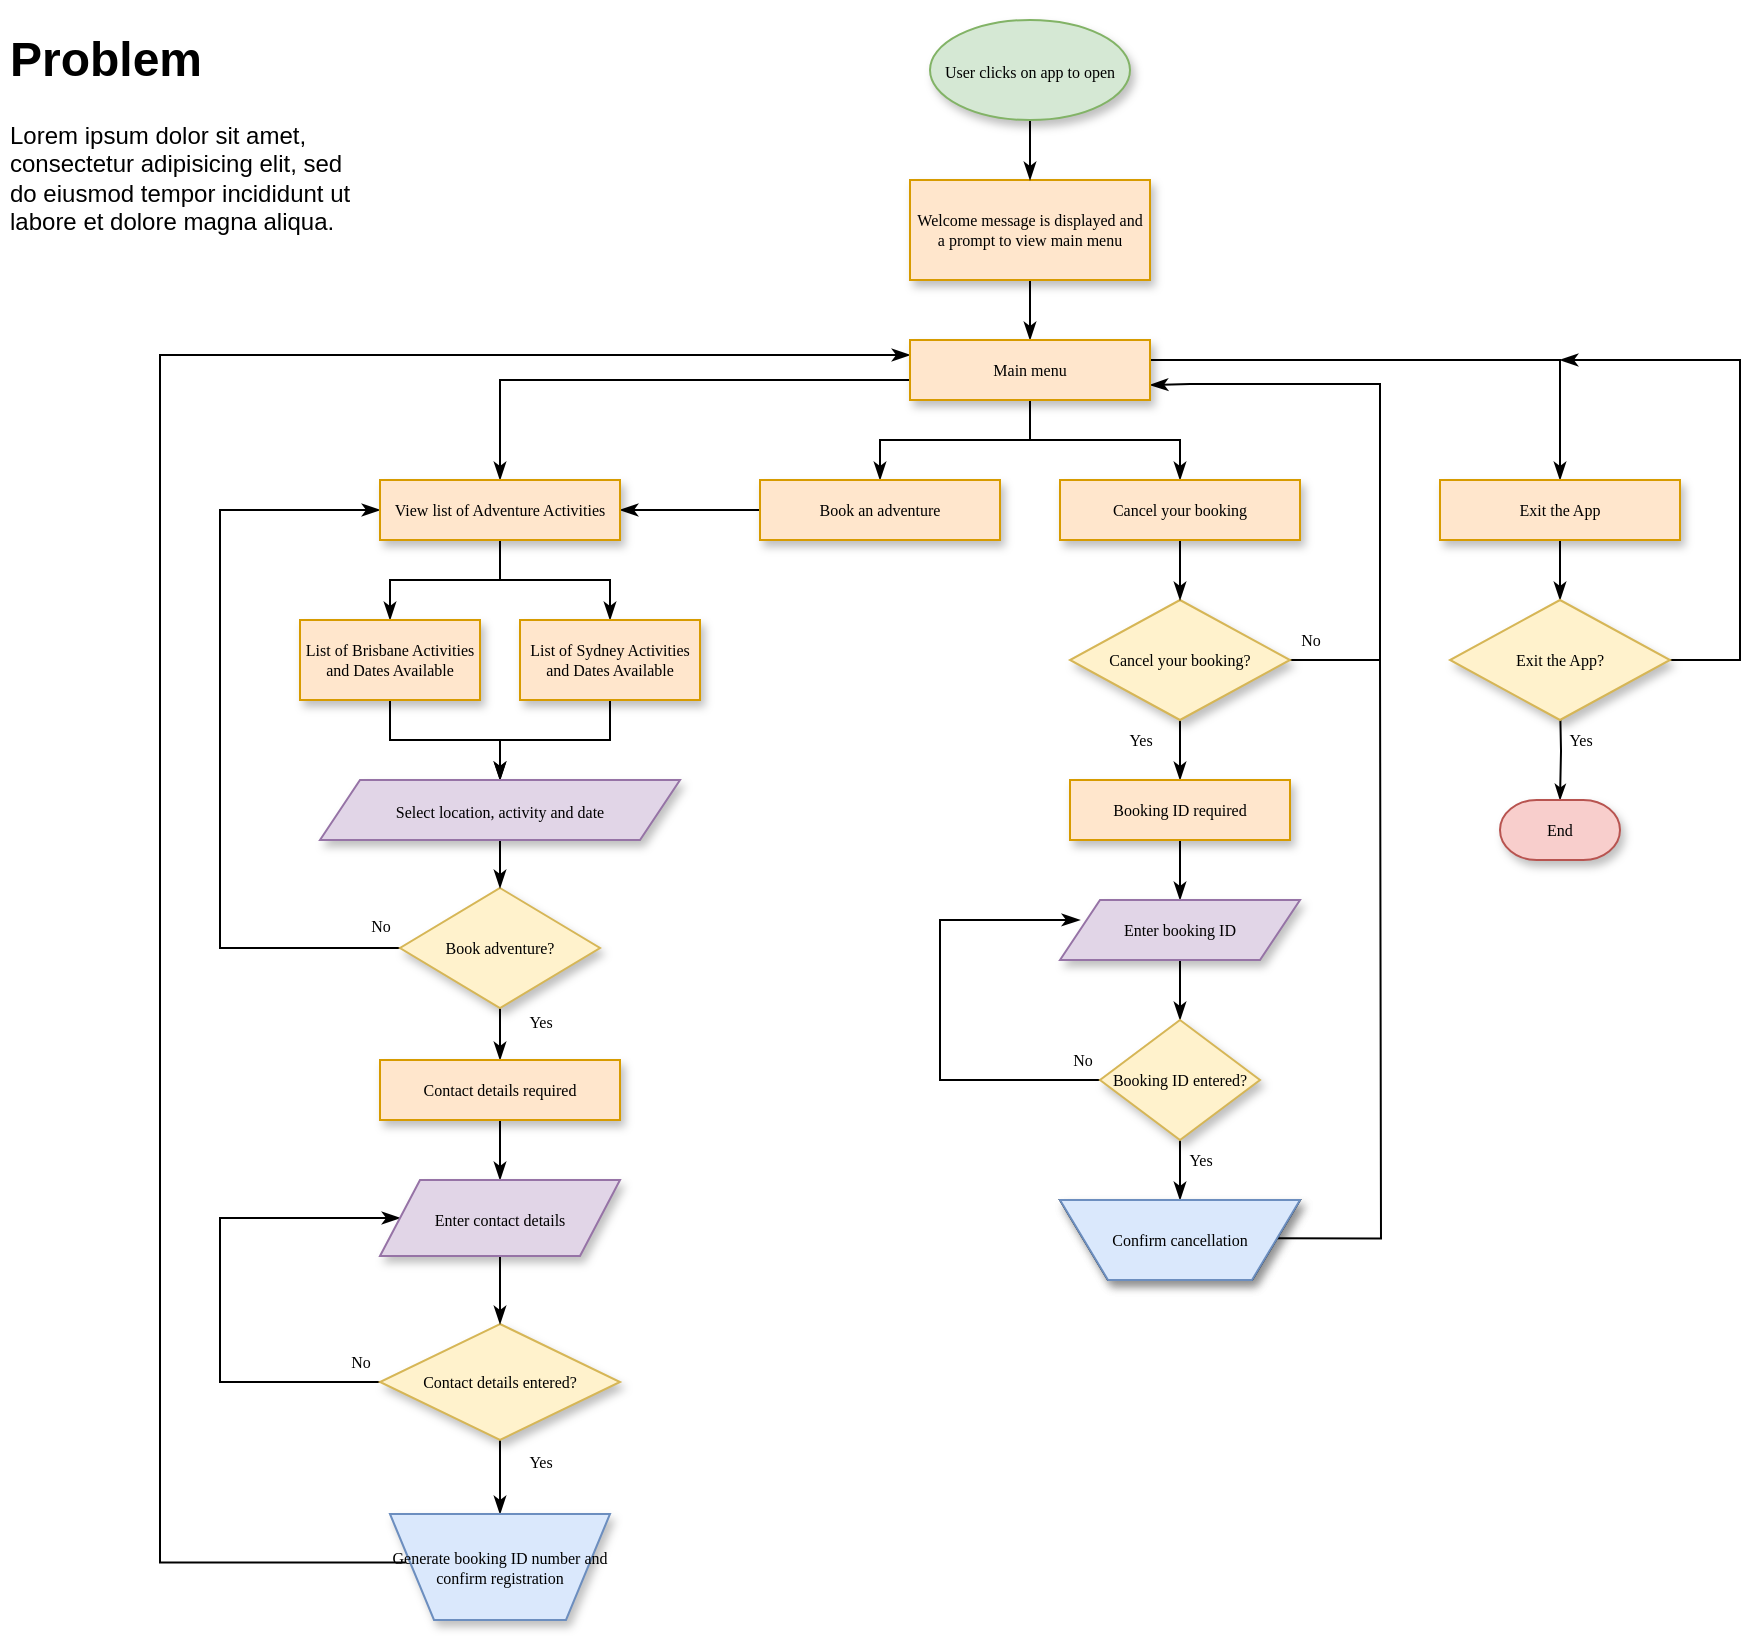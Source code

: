 <mxfile version="14.0.1" type="device"><diagram name="Page-1" id="edf60f1a-56cd-e834-aa8a-f176f3a09ee4"><mxGraphModel dx="971" dy="516" grid="1" gridSize="10" guides="1" tooltips="1" connect="1" arrows="1" fold="1" page="1" pageScale="1" pageWidth="1169" pageHeight="827" background="#ffffff" math="0" shadow="0"><root><mxCell id="0"/><mxCell id="1" parent="0"/><mxCell id="C-mJnQ66ck8H5x7Psd6o-4" value="" style="edgeStyle=orthogonalEdgeStyle;rounded=0;orthogonalLoop=1;jettySize=auto;html=1;endArrow=classicThin;endFill=1;" edge="1" parent="1" source="60e70716793133e9-4" target="C-mJnQ66ck8H5x7Psd6o-3"><mxGeometry relative="1" as="geometry"/></mxCell><mxCell id="60e70716793133e9-4" value="Welcome message is displayed and a prompt to view main menu" style="rounded=0;whiteSpace=wrap;html=1;shadow=1;labelBackgroundColor=none;strokeWidth=1;fontFamily=Verdana;fontSize=8;align=center;fillColor=#ffe6cc;strokeColor=#d79b00;" parent="1" vertex="1"><mxGeometry x="475" y="110" width="120" height="50" as="geometry"/></mxCell><mxCell id="C-mJnQ66ck8H5x7Psd6o-26" value="&lt;font style=&quot;font-size: 8px&quot; face=&quot;Verdana&quot;&gt;No&lt;/font&gt;" style="edgeStyle=orthogonalEdgeStyle;rounded=0;orthogonalLoop=1;jettySize=auto;html=1;entryX=0;entryY=0.5;entryDx=0;entryDy=0;endArrow=classicThin;endFill=1;" edge="1" parent="1" source="60e70716793133e9-5" target="C-mJnQ66ck8H5x7Psd6o-8"><mxGeometry x="-0.945" y="-12" relative="1" as="geometry"><Array as="points"><mxPoint x="130" y="494"/><mxPoint x="130" y="275"/></Array><mxPoint as="offset"/></mxGeometry></mxCell><mxCell id="C-mJnQ66ck8H5x7Psd6o-55" value="&lt;font style=&quot;font-size: 8px&quot; face=&quot;Verdana&quot;&gt;Yes&lt;/font&gt;" style="edgeStyle=orthogonalEdgeStyle;rounded=0;orthogonalLoop=1;jettySize=auto;html=1;startArrow=none;startFill=0;endArrow=classicThin;endFill=1;" edge="1" parent="1" source="60e70716793133e9-5" target="60e70716793133e9-9"><mxGeometry x="0.26" y="20" relative="1" as="geometry"><mxPoint as="offset"/></mxGeometry></mxCell><mxCell id="60e70716793133e9-5" value="Book adventure?" style="rhombus;whiteSpace=wrap;html=1;rounded=0;shadow=1;labelBackgroundColor=none;strokeWidth=1;fontFamily=Verdana;fontSize=8;align=center;fillColor=#fff2cc;strokeColor=#d6b656;" parent="1" vertex="1"><mxGeometry x="220" y="464" width="100" height="60" as="geometry"/></mxCell><mxCell id="C-mJnQ66ck8H5x7Psd6o-49" style="edgeStyle=orthogonalEdgeStyle;rounded=0;orthogonalLoop=1;jettySize=auto;html=1;exitX=0.5;exitY=1;exitDx=0;exitDy=0;startArrow=none;startFill=0;endArrow=classicThin;endFill=1;" edge="1" parent="1" source="60e70716793133e9-9" target="C-mJnQ66ck8H5x7Psd6o-29"><mxGeometry relative="1" as="geometry"/></mxCell><mxCell id="60e70716793133e9-9" value="Contact details required" style="whiteSpace=wrap;html=1;rounded=0;shadow=1;labelBackgroundColor=none;strokeWidth=1;fontFamily=Verdana;fontSize=8;align=center;fillColor=#ffe6cc;strokeColor=#d79b00;" parent="1" vertex="1"><mxGeometry x="210" y="550" width="120" height="30" as="geometry"/></mxCell><mxCell id="C-mJnQ66ck8H5x7Psd6o-34" style="edgeStyle=orthogonalEdgeStyle;rounded=0;orthogonalLoop=1;jettySize=auto;html=1;exitX=0;exitY=0.5;exitDx=0;exitDy=0;endArrow=classicThin;endFill=1;entryX=0;entryY=0.5;entryDx=0;entryDy=0;" edge="1" parent="1" source="60e70716793133e9-14" target="C-mJnQ66ck8H5x7Psd6o-29"><mxGeometry relative="1" as="geometry"><mxPoint x="200" y="712" as="targetPoint"/><Array as="points"><mxPoint x="130" y="711"/><mxPoint x="130" y="629"/></Array></mxGeometry></mxCell><mxCell id="C-mJnQ66ck8H5x7Psd6o-35" value="&lt;font style=&quot;font-size: 8px&quot; face=&quot;Verdana&quot;&gt;No&lt;/font&gt;" style="edgeLabel;html=1;align=center;verticalAlign=middle;resizable=0;points=[];" vertex="1" connectable="0" parent="C-mJnQ66ck8H5x7Psd6o-34"><mxGeometry x="-0.838" relative="1" as="geometry"><mxPoint x="10.69" y="-11" as="offset"/></mxGeometry></mxCell><mxCell id="C-mJnQ66ck8H5x7Psd6o-60" value="&lt;font style=&quot;font-size: 8px&quot; face=&quot;Verdana&quot;&gt;Yes&lt;/font&gt;" style="edgeStyle=orthogonalEdgeStyle;rounded=0;orthogonalLoop=1;jettySize=auto;html=1;startArrow=none;startFill=0;endArrow=classicThin;endFill=1;" edge="1" parent="1" source="60e70716793133e9-14" target="60e70716793133e9-19"><mxGeometry x="-0.533" y="20" relative="1" as="geometry"><mxPoint as="offset"/></mxGeometry></mxCell><mxCell id="60e70716793133e9-14" value="Contact details entered?" style="rhombus;whiteSpace=wrap;html=1;rounded=0;shadow=1;labelBackgroundColor=none;strokeWidth=1;fontFamily=Verdana;fontSize=8;align=center;fillColor=#fff2cc;strokeColor=#d6b656;" parent="1" vertex="1"><mxGeometry x="210" y="682" width="120" height="58" as="geometry"/></mxCell><mxCell id="C-mJnQ66ck8H5x7Psd6o-62" value="No" style="edgeStyle=orthogonalEdgeStyle;rounded=0;orthogonalLoop=1;jettySize=auto;html=1;startArrow=none;startFill=0;endArrow=classicThin;endFill=1;fontSize=8;fontFamily=Verdana;entryX=1;entryY=0.75;entryDx=0;entryDy=0;" edge="1" parent="1" source="60e70716793133e9-17" target="C-mJnQ66ck8H5x7Psd6o-3"><mxGeometry x="-0.936" y="10" relative="1" as="geometry"><mxPoint x="701.379" y="230" as="targetPoint"/><Array as="points"><mxPoint x="710" y="350"/><mxPoint x="710" y="212"/><mxPoint x="615" y="212"/></Array><mxPoint as="offset"/></mxGeometry></mxCell><mxCell id="C-mJnQ66ck8H5x7Psd6o-65" value="Yes" style="edgeStyle=orthogonalEdgeStyle;rounded=0;orthogonalLoop=1;jettySize=auto;html=1;startArrow=none;startFill=0;endArrow=classicThin;endFill=1;fontFamily=Verdana;fontSize=8;" edge="1" parent="1" source="60e70716793133e9-17" target="60e70716793133e9-18"><mxGeometry x="0.2" y="-20" relative="1" as="geometry"><mxPoint as="offset"/></mxGeometry></mxCell><mxCell id="60e70716793133e9-17" value="Cancel your booking?" style="rhombus;whiteSpace=wrap;html=1;rounded=0;shadow=1;labelBackgroundColor=none;strokeWidth=1;fontFamily=Verdana;fontSize=8;align=center;fillColor=#fff2cc;strokeColor=#d6b656;" parent="1" vertex="1"><mxGeometry x="555" y="320" width="110" height="60" as="geometry"/></mxCell><mxCell id="C-mJnQ66ck8H5x7Psd6o-67" value="" style="edgeStyle=orthogonalEdgeStyle;rounded=0;orthogonalLoop=1;jettySize=auto;html=1;startArrow=none;startFill=0;endArrow=classicThin;endFill=1;fontFamily=Verdana;fontSize=8;" edge="1" parent="1" source="60e70716793133e9-18" target="C-mJnQ66ck8H5x7Psd6o-66"><mxGeometry relative="1" as="geometry"/></mxCell><mxCell id="60e70716793133e9-18" value="Booking ID required" style="whiteSpace=wrap;html=1;rounded=0;shadow=1;labelBackgroundColor=none;strokeWidth=1;fontFamily=Verdana;fontSize=8;align=center;fillColor=#ffe6cc;strokeColor=#d79b00;" parent="1" vertex="1"><mxGeometry x="555" y="410" width="110" height="30" as="geometry"/></mxCell><mxCell id="C-mJnQ66ck8H5x7Psd6o-73" style="edgeStyle=orthogonalEdgeStyle;rounded=0;orthogonalLoop=1;jettySize=auto;html=1;entryX=0;entryY=0.25;entryDx=0;entryDy=0;startArrow=none;startFill=0;endArrow=classicThin;endFill=1;fontFamily=Verdana;fontSize=8;exitX=0.071;exitY=0.543;exitDx=0;exitDy=0;exitPerimeter=0;" edge="1" parent="1" source="60e70716793133e9-19" target="C-mJnQ66ck8H5x7Psd6o-3"><mxGeometry relative="1" as="geometry"><Array as="points"><mxPoint x="100" y="801"/><mxPoint x="100" y="198"/></Array></mxGeometry></mxCell><mxCell id="60e70716793133e9-19" value="Generate booking ID number and confirm registration" style="shape=trapezoid;whiteSpace=wrap;html=1;rounded=0;shadow=1;labelBackgroundColor=none;strokeWidth=1;fontFamily=Verdana;fontSize=8;align=center;flipV=1;fillColor=#dae8fc;strokeColor=#6c8ebf;" parent="1" vertex="1"><mxGeometry x="215" y="777" width="110" height="53" as="geometry"/></mxCell><mxCell id="C-mJnQ66ck8H5x7Psd6o-72" style="edgeStyle=orthogonalEdgeStyle;rounded=0;orthogonalLoop=1;jettySize=auto;html=1;startArrow=none;startFill=0;endArrow=none;endFill=0;fontFamily=Verdana;fontSize=8;exitX=0.905;exitY=0.521;exitDx=0;exitDy=0;exitPerimeter=0;" edge="1" parent="1" source="60e70716793133e9-22"><mxGeometry relative="1" as="geometry"><mxPoint x="710" y="350.0" as="targetPoint"/></mxGeometry></mxCell><mxCell id="60e70716793133e9-22" value="Confirm cancellation" style="shape=trapezoid;whiteSpace=wrap;html=1;rounded=0;shadow=1;labelBackgroundColor=none;strokeWidth=1;fontFamily=Verdana;fontSize=8;align=center;flipV=1;" parent="1" vertex="1"><mxGeometry x="550" y="620" width="120" height="40" as="geometry"/></mxCell><mxCell id="C-mJnQ66ck8H5x7Psd6o-14" style="edgeStyle=orthogonalEdgeStyle;rounded=0;orthogonalLoop=1;jettySize=auto;html=1;entryX=0.5;entryY=0;entryDx=0;entryDy=0;endArrow=classicThin;endFill=1;" edge="1" parent="1" source="C-mJnQ66ck8H5x7Psd6o-3" target="C-mJnQ66ck8H5x7Psd6o-8"><mxGeometry relative="1" as="geometry"><Array as="points"><mxPoint x="270" y="210"/></Array></mxGeometry></mxCell><mxCell id="C-mJnQ66ck8H5x7Psd6o-15" style="edgeStyle=orthogonalEdgeStyle;rounded=0;orthogonalLoop=1;jettySize=auto;html=1;entryX=0.5;entryY=0;entryDx=0;entryDy=0;endArrow=classicThin;endFill=1;" edge="1" parent="1" source="C-mJnQ66ck8H5x7Psd6o-3" target="C-mJnQ66ck8H5x7Psd6o-6"><mxGeometry relative="1" as="geometry"/></mxCell><mxCell id="C-mJnQ66ck8H5x7Psd6o-16" style="edgeStyle=orthogonalEdgeStyle;rounded=0;orthogonalLoop=1;jettySize=auto;html=1;entryX=0.5;entryY=0;entryDx=0;entryDy=0;endArrow=classicThin;endFill=1;" edge="1" parent="1" source="C-mJnQ66ck8H5x7Psd6o-3" target="C-mJnQ66ck8H5x7Psd6o-7"><mxGeometry relative="1" as="geometry"/></mxCell><mxCell id="C-mJnQ66ck8H5x7Psd6o-17" style="edgeStyle=orthogonalEdgeStyle;rounded=0;orthogonalLoop=1;jettySize=auto;html=1;entryX=0.5;entryY=0;entryDx=0;entryDy=0;endArrow=classicThin;endFill=1;" edge="1" parent="1" source="C-mJnQ66ck8H5x7Psd6o-3" target="C-mJnQ66ck8H5x7Psd6o-13"><mxGeometry relative="1" as="geometry"><Array as="points"><mxPoint x="800" y="200"/></Array></mxGeometry></mxCell><mxCell id="C-mJnQ66ck8H5x7Psd6o-3" value="Main menu" style="rounded=0;whiteSpace=wrap;html=1;shadow=1;labelBackgroundColor=none;strokeWidth=1;fontFamily=Verdana;fontSize=8;align=center;fillColor=#ffe6cc;strokeColor=#d79b00;" vertex="1" parent="1"><mxGeometry x="475" y="190" width="120" height="30" as="geometry"/></mxCell><mxCell id="C-mJnQ66ck8H5x7Psd6o-5" value="&lt;h1&gt;Problem&lt;/h1&gt;&lt;p&gt;Lorem ipsum dolor sit amet, consectetur adipisicing elit, sed do eiusmod tempor incididunt ut labore et dolore magna aliqua.&lt;/p&gt;" style="text;html=1;strokeColor=none;fillColor=none;spacing=5;spacingTop=-20;whiteSpace=wrap;overflow=hidden;rounded=0;" vertex="1" parent="1"><mxGeometry x="20" y="30" width="190" height="120" as="geometry"/></mxCell><mxCell id="C-mJnQ66ck8H5x7Psd6o-57" value="" style="edgeStyle=orthogonalEdgeStyle;rounded=0;orthogonalLoop=1;jettySize=auto;html=1;startArrow=none;startFill=0;endArrow=classicThin;endFill=1;" edge="1" parent="1" source="C-mJnQ66ck8H5x7Psd6o-6" target="C-mJnQ66ck8H5x7Psd6o-8"><mxGeometry relative="1" as="geometry"/></mxCell><mxCell id="C-mJnQ66ck8H5x7Psd6o-6" value="Book an adventure" style="rounded=0;whiteSpace=wrap;html=1;shadow=1;labelBackgroundColor=none;strokeWidth=1;fontFamily=Verdana;fontSize=8;align=center;fillColor=#ffe6cc;strokeColor=#d79b00;" vertex="1" parent="1"><mxGeometry x="400" y="260" width="120" height="30" as="geometry"/></mxCell><mxCell id="C-mJnQ66ck8H5x7Psd6o-64" value="" style="edgeStyle=orthogonalEdgeStyle;rounded=0;orthogonalLoop=1;jettySize=auto;html=1;startArrow=none;startFill=0;endArrow=classicThin;endFill=1;" edge="1" parent="1" source="C-mJnQ66ck8H5x7Psd6o-7" target="60e70716793133e9-17"><mxGeometry relative="1" as="geometry"/></mxCell><mxCell id="C-mJnQ66ck8H5x7Psd6o-7" value="Cancel your booking" style="rounded=0;whiteSpace=wrap;html=1;shadow=1;labelBackgroundColor=none;strokeWidth=1;fontFamily=Verdana;fontSize=8;align=center;fillColor=#ffe6cc;strokeColor=#d79b00;" vertex="1" parent="1"><mxGeometry x="550" y="260" width="120" height="30" as="geometry"/></mxCell><mxCell id="C-mJnQ66ck8H5x7Psd6o-22" style="edgeStyle=orthogonalEdgeStyle;rounded=0;orthogonalLoop=1;jettySize=auto;html=1;entryX=0.5;entryY=0;entryDx=0;entryDy=0;endArrow=classicThin;endFill=1;" edge="1" parent="1" source="C-mJnQ66ck8H5x7Psd6o-8" target="C-mJnQ66ck8H5x7Psd6o-18"><mxGeometry relative="1" as="geometry"/></mxCell><mxCell id="C-mJnQ66ck8H5x7Psd6o-23" style="edgeStyle=orthogonalEdgeStyle;rounded=0;orthogonalLoop=1;jettySize=auto;html=1;endArrow=classicThin;endFill=1;" edge="1" parent="1" source="C-mJnQ66ck8H5x7Psd6o-8" target="C-mJnQ66ck8H5x7Psd6o-19"><mxGeometry relative="1" as="geometry"/></mxCell><mxCell id="C-mJnQ66ck8H5x7Psd6o-8" value="View list of Adventure Activities" style="rounded=0;whiteSpace=wrap;html=1;shadow=1;labelBackgroundColor=none;strokeWidth=1;fontFamily=Verdana;fontSize=8;align=center;fillColor=#ffe6cc;strokeColor=#d79b00;" vertex="1" parent="1"><mxGeometry x="210" y="260" width="120" height="30" as="geometry"/></mxCell><mxCell id="C-mJnQ66ck8H5x7Psd6o-12" value="" style="edgeStyle=orthogonalEdgeStyle;rounded=0;orthogonalLoop=1;jettySize=auto;html=1;endArrow=classicThin;endFill=1;" edge="1" parent="1" source="C-mJnQ66ck8H5x7Psd6o-10" target="60e70716793133e9-4"><mxGeometry relative="1" as="geometry"/></mxCell><mxCell id="C-mJnQ66ck8H5x7Psd6o-10" value="&lt;font face=&quot;Verdana&quot; style=&quot;font-size: 8px&quot;&gt;&lt;font style=&quot;font-size: 8px&quot;&gt;User&lt;/font&gt;&amp;nbsp;clicks on app to open&lt;/font&gt;" style="ellipse;whiteSpace=wrap;html=1;shadow=1;fillColor=#d5e8d4;strokeColor=#82b366;" vertex="1" parent="1"><mxGeometry x="485" y="30" width="100" height="50" as="geometry"/></mxCell><mxCell id="C-mJnQ66ck8H5x7Psd6o-77" value="" style="edgeStyle=orthogonalEdgeStyle;rounded=0;orthogonalLoop=1;jettySize=auto;html=1;startArrow=none;startFill=0;endArrow=classicThin;endFill=1;fontFamily=Verdana;fontSize=8;" edge="1" parent="1" source="C-mJnQ66ck8H5x7Psd6o-13" target="C-mJnQ66ck8H5x7Psd6o-76"><mxGeometry relative="1" as="geometry"/></mxCell><mxCell id="C-mJnQ66ck8H5x7Psd6o-13" value="Exit the App" style="rounded=0;whiteSpace=wrap;html=1;shadow=1;labelBackgroundColor=none;strokeWidth=1;fontFamily=Verdana;fontSize=8;align=center;fillColor=#ffe6cc;strokeColor=#d79b00;" vertex="1" parent="1"><mxGeometry x="740" y="260" width="120" height="30" as="geometry"/></mxCell><mxCell id="C-mJnQ66ck8H5x7Psd6o-52" value="" style="edgeStyle=orthogonalEdgeStyle;rounded=0;orthogonalLoop=1;jettySize=auto;html=1;startArrow=none;startFill=0;endArrow=classicThin;endFill=1;" edge="1" parent="1" source="C-mJnQ66ck8H5x7Psd6o-18" target="C-mJnQ66ck8H5x7Psd6o-37"><mxGeometry relative="1" as="geometry"/></mxCell><mxCell id="C-mJnQ66ck8H5x7Psd6o-18" value="List of Brisbane Activities and Dates Available" style="rounded=0;whiteSpace=wrap;html=1;shadow=1;labelBackgroundColor=none;strokeWidth=1;fontFamily=Verdana;fontSize=8;align=center;fillColor=#ffe6cc;strokeColor=#d79b00;" vertex="1" parent="1"><mxGeometry x="170" y="330" width="90" height="40" as="geometry"/></mxCell><mxCell id="C-mJnQ66ck8H5x7Psd6o-53" value="" style="edgeStyle=orthogonalEdgeStyle;rounded=0;orthogonalLoop=1;jettySize=auto;html=1;startArrow=none;startFill=0;endArrow=classicThin;endFill=1;" edge="1" parent="1" source="C-mJnQ66ck8H5x7Psd6o-19" target="C-mJnQ66ck8H5x7Psd6o-37"><mxGeometry relative="1" as="geometry"/></mxCell><mxCell id="C-mJnQ66ck8H5x7Psd6o-19" value="List of Sydney Activities and Dates Available" style="rounded=0;whiteSpace=wrap;html=1;shadow=1;labelBackgroundColor=none;strokeWidth=1;fontFamily=Verdana;fontSize=8;align=center;fillColor=#ffe6cc;strokeColor=#d79b00;" vertex="1" parent="1"><mxGeometry x="280" y="330" width="90" height="40" as="geometry"/></mxCell><mxCell id="C-mJnQ66ck8H5x7Psd6o-30" value="" style="edgeStyle=orthogonalEdgeStyle;rounded=0;orthogonalLoop=1;jettySize=auto;html=1;endArrow=classicThin;endFill=1;" edge="1" parent="1" source="C-mJnQ66ck8H5x7Psd6o-29" target="60e70716793133e9-14"><mxGeometry relative="1" as="geometry"/></mxCell><mxCell id="C-mJnQ66ck8H5x7Psd6o-29" value="&lt;font face=&quot;Verdana&quot; style=&quot;font-size: 8px&quot;&gt;Enter contact details&lt;/font&gt;" style="shape=parallelogram;perimeter=parallelogramPerimeter;whiteSpace=wrap;html=1;fixedSize=1;shadow=1;fillColor=#e1d5e7;strokeColor=#9673a6;" vertex="1" parent="1"><mxGeometry x="210" y="610" width="120" height="38" as="geometry"/></mxCell><mxCell id="C-mJnQ66ck8H5x7Psd6o-48" style="edgeStyle=orthogonalEdgeStyle;rounded=0;orthogonalLoop=1;jettySize=auto;html=1;exitX=0.5;exitY=1;exitDx=0;exitDy=0;entryX=0.5;entryY=0;entryDx=0;entryDy=0;startArrow=none;startFill=0;endArrow=classicThin;endFill=1;" edge="1" parent="1" source="C-mJnQ66ck8H5x7Psd6o-37" target="60e70716793133e9-5"><mxGeometry relative="1" as="geometry"/></mxCell><mxCell id="C-mJnQ66ck8H5x7Psd6o-37" value="&lt;font face=&quot;Verdana&quot; style=&quot;font-size: 8px&quot;&gt;Select location, activity and date&lt;/font&gt;" style="shape=parallelogram;perimeter=parallelogramPerimeter;whiteSpace=wrap;html=1;fixedSize=1;shadow=1;fillColor=#e1d5e7;strokeColor=#9673a6;" vertex="1" parent="1"><mxGeometry x="180" y="410" width="180" height="30" as="geometry"/></mxCell><mxCell id="C-mJnQ66ck8H5x7Psd6o-70" value="" style="edgeStyle=orthogonalEdgeStyle;rounded=0;orthogonalLoop=1;jettySize=auto;html=1;startArrow=none;startFill=0;endArrow=classicThin;endFill=1;fontFamily=Verdana;fontSize=8;" edge="1" parent="1" source="C-mJnQ66ck8H5x7Psd6o-66" target="C-mJnQ66ck8H5x7Psd6o-68"><mxGeometry relative="1" as="geometry"/></mxCell><mxCell id="C-mJnQ66ck8H5x7Psd6o-66" value="Enter booking ID" style="shape=parallelogram;perimeter=parallelogramPerimeter;whiteSpace=wrap;html=1;fixedSize=1;shadow=1;fontFamily=Verdana;fontSize=8;fillColor=#e1d5e7;strokeColor=#9673a6;" vertex="1" parent="1"><mxGeometry x="550" y="470" width="120" height="30" as="geometry"/></mxCell><mxCell id="C-mJnQ66ck8H5x7Psd6o-69" value="No" style="edgeStyle=orthogonalEdgeStyle;rounded=0;orthogonalLoop=1;jettySize=auto;html=1;startArrow=none;startFill=0;endArrow=classicThin;endFill=1;fontFamily=Verdana;fontSize=8;entryX=0.083;entryY=0.333;entryDx=0;entryDy=0;entryPerimeter=0;" edge="1" parent="1" source="C-mJnQ66ck8H5x7Psd6o-68" target="C-mJnQ66ck8H5x7Psd6o-66"><mxGeometry x="-0.916" y="-10" relative="1" as="geometry"><mxPoint x="500" y="490.0" as="targetPoint"/><Array as="points"><mxPoint x="490" y="560"/><mxPoint x="490" y="480"/></Array><mxPoint as="offset"/></mxGeometry></mxCell><mxCell id="C-mJnQ66ck8H5x7Psd6o-71" value="Yes&lt;br&gt;" style="edgeStyle=orthogonalEdgeStyle;rounded=0;orthogonalLoop=1;jettySize=auto;html=1;startArrow=none;startFill=0;endArrow=classicThin;endFill=1;fontFamily=Verdana;fontSize=8;" edge="1" parent="1" source="C-mJnQ66ck8H5x7Psd6o-68" target="60e70716793133e9-22"><mxGeometry x="0.2" y="10" relative="1" as="geometry"><mxPoint as="offset"/></mxGeometry></mxCell><mxCell id="C-mJnQ66ck8H5x7Psd6o-68" value="Booking ID entered?" style="rhombus;whiteSpace=wrap;html=1;shadow=1;fontFamily=Verdana;fontSize=8;fillColor=#fff2cc;strokeColor=#d6b656;" vertex="1" parent="1"><mxGeometry x="570" y="530" width="80" height="60" as="geometry"/></mxCell><mxCell id="C-mJnQ66ck8H5x7Psd6o-74" value="Yes" style="edgeStyle=orthogonalEdgeStyle;rounded=0;html=1;labelBackgroundColor=none;startSize=5;endArrow=classicThin;endFill=1;endSize=5;jettySize=auto;orthogonalLoop=1;strokeWidth=1;fontFamily=Verdana;fontSize=8" edge="1" target="C-mJnQ66ck8H5x7Psd6o-75" parent="1"><mxGeometry x="-0.2" y="10" relative="1" as="geometry"><mxPoint x="800" y="370" as="sourcePoint"/><mxPoint as="offset"/></mxGeometry></mxCell><mxCell id="C-mJnQ66ck8H5x7Psd6o-75" value="End" style="strokeWidth=1;html=1;shape=mxgraph.flowchart.terminator;whiteSpace=wrap;rounded=0;shadow=1;labelBackgroundColor=none;fontFamily=Verdana;fontSize=8;align=center;fillColor=#f8cecc;strokeColor=#b85450;" vertex="1" parent="1"><mxGeometry x="770" y="420" width="60" height="30" as="geometry"/></mxCell><mxCell id="C-mJnQ66ck8H5x7Psd6o-78" style="edgeStyle=orthogonalEdgeStyle;rounded=0;orthogonalLoop=1;jettySize=auto;html=1;startArrow=none;startFill=0;endArrow=classicThin;endFill=1;fontFamily=Verdana;fontSize=8;" edge="1" parent="1" source="C-mJnQ66ck8H5x7Psd6o-76"><mxGeometry relative="1" as="geometry"><mxPoint x="800" y="200" as="targetPoint"/><Array as="points"><mxPoint x="890" y="350"/><mxPoint x="890" y="200"/></Array></mxGeometry></mxCell><mxCell id="C-mJnQ66ck8H5x7Psd6o-76" value="Exit the App?" style="rhombus;whiteSpace=wrap;html=1;rounded=0;shadow=1;labelBackgroundColor=none;strokeWidth=1;fontFamily=Verdana;fontSize=8;align=center;fillColor=#fff2cc;strokeColor=#d6b656;" vertex="1" parent="1"><mxGeometry x="745" y="320" width="110" height="60" as="geometry"/></mxCell><mxCell id="C-mJnQ66ck8H5x7Psd6o-79" value="Confirm cancellation" style="shape=trapezoid;whiteSpace=wrap;html=1;rounded=0;shadow=1;labelBackgroundColor=none;strokeWidth=1;fontFamily=Verdana;fontSize=8;align=center;flipV=1;fillColor=#dae8fc;strokeColor=#6c8ebf;" vertex="1" parent="1"><mxGeometry x="550" y="620" width="120" height="40" as="geometry"/></mxCell></root></mxGraphModel></diagram></mxfile>